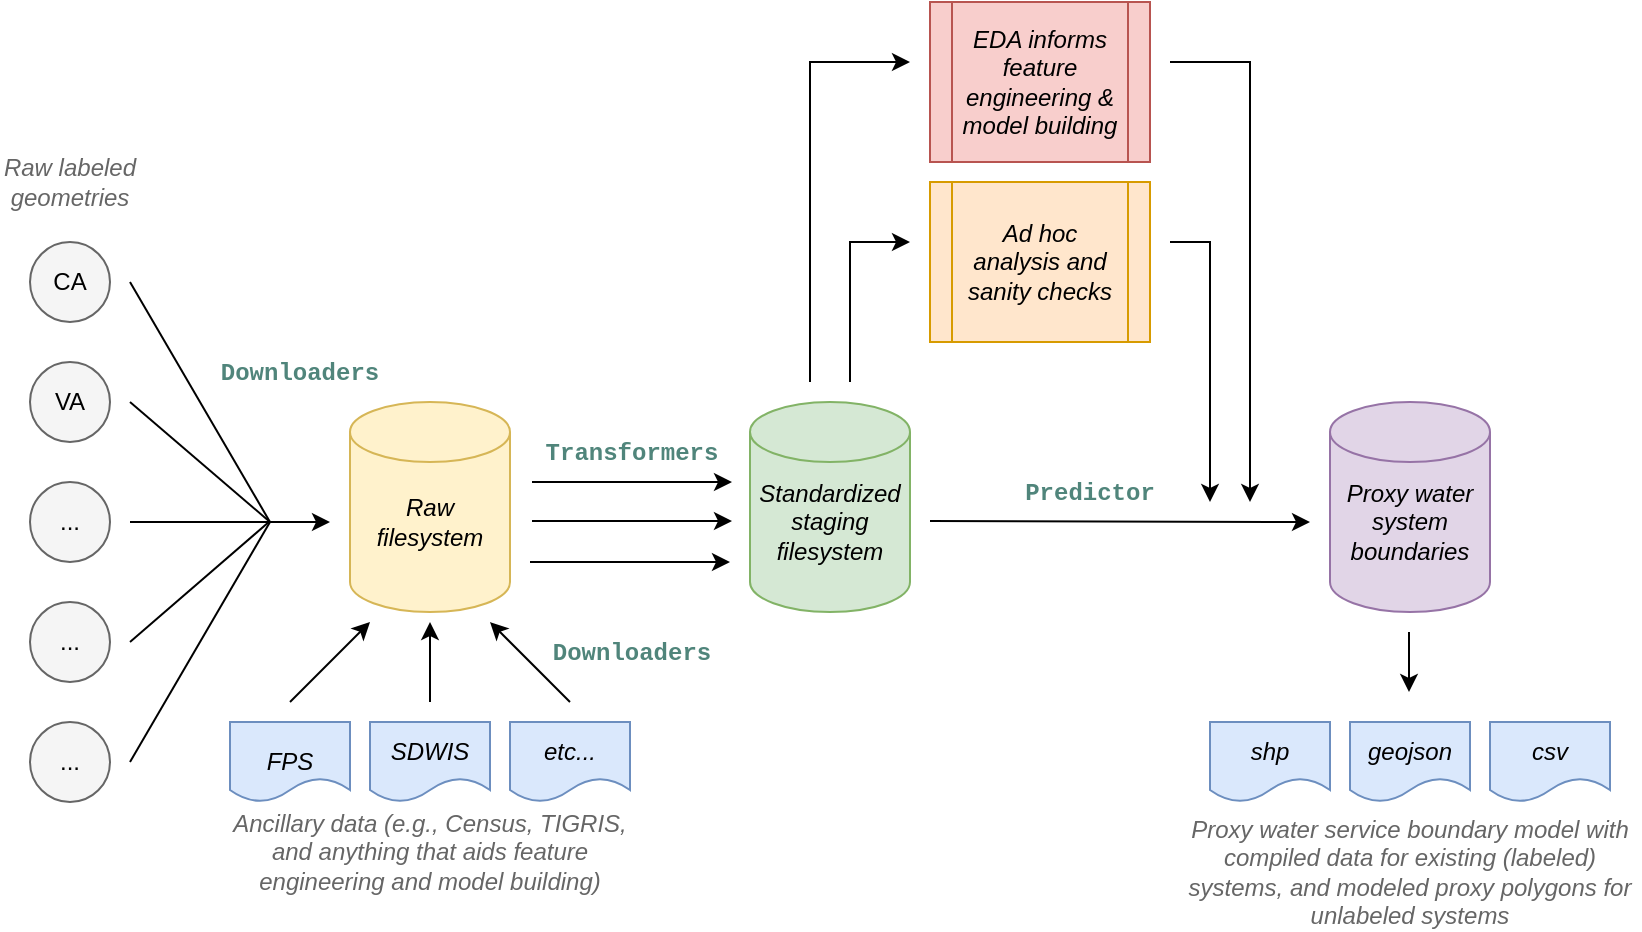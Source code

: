 <mxfile version="15.8.7" type="github">
  <diagram id="tJuNuwM7w041aLE-RxrF" name="Page-1">
    <mxGraphModel dx="1177" dy="727" grid="1" gridSize="10" guides="1" tooltips="1" connect="1" arrows="1" fold="1" page="1" pageScale="1" pageWidth="850" pageHeight="1100" math="0" shadow="0">
      <root>
        <mxCell id="0" />
        <mxCell id="1" parent="0" />
        <mxCell id="s7t7nHPVm9k2qo2n3bWj-1" value="" style="ellipse;whiteSpace=wrap;html=1;aspect=fixed;fillColor=#f5f5f5;fontColor=#333333;strokeColor=#666666;" vertex="1" parent="1">
          <mxGeometry x="40" y="160" width="40" height="40" as="geometry" />
        </mxCell>
        <mxCell id="s7t7nHPVm9k2qo2n3bWj-2" value="" style="ellipse;whiteSpace=wrap;html=1;aspect=fixed;fillColor=#f5f5f5;fontColor=#333333;strokeColor=#666666;" vertex="1" parent="1">
          <mxGeometry x="40" y="220" width="40" height="40" as="geometry" />
        </mxCell>
        <mxCell id="s7t7nHPVm9k2qo2n3bWj-3" value="" style="ellipse;whiteSpace=wrap;html=1;aspect=fixed;fillColor=#f5f5f5;fontColor=#333333;strokeColor=#666666;" vertex="1" parent="1">
          <mxGeometry x="40" y="280" width="40" height="40" as="geometry" />
        </mxCell>
        <mxCell id="s7t7nHPVm9k2qo2n3bWj-4" value="" style="ellipse;whiteSpace=wrap;html=1;aspect=fixed;fillColor=#f5f5f5;fontColor=#333333;strokeColor=#666666;" vertex="1" parent="1">
          <mxGeometry x="40" y="340" width="40" height="40" as="geometry" />
        </mxCell>
        <mxCell id="s7t7nHPVm9k2qo2n3bWj-5" value="" style="ellipse;whiteSpace=wrap;html=1;aspect=fixed;fillColor=#f5f5f5;fontColor=#333333;strokeColor=#666666;" vertex="1" parent="1">
          <mxGeometry x="40" y="400" width="40" height="40" as="geometry" />
        </mxCell>
        <mxCell id="s7t7nHPVm9k2qo2n3bWj-7" value="" style="endArrow=none;html=1;rounded=0;" edge="1" parent="1">
          <mxGeometry width="50" height="50" relative="1" as="geometry">
            <mxPoint x="90" y="420" as="sourcePoint" />
            <mxPoint x="160" y="300" as="targetPoint" />
          </mxGeometry>
        </mxCell>
        <mxCell id="s7t7nHPVm9k2qo2n3bWj-8" value="" style="endArrow=none;html=1;rounded=0;" edge="1" parent="1">
          <mxGeometry width="50" height="50" relative="1" as="geometry">
            <mxPoint x="90" y="180" as="sourcePoint" />
            <mxPoint x="160" y="300" as="targetPoint" />
          </mxGeometry>
        </mxCell>
        <mxCell id="s7t7nHPVm9k2qo2n3bWj-9" value="" style="endArrow=none;html=1;rounded=0;" edge="1" parent="1">
          <mxGeometry width="50" height="50" relative="1" as="geometry">
            <mxPoint x="90" y="240" as="sourcePoint" />
            <mxPoint x="160" y="300" as="targetPoint" />
          </mxGeometry>
        </mxCell>
        <mxCell id="s7t7nHPVm9k2qo2n3bWj-10" value="" style="endArrow=none;html=1;rounded=0;" edge="1" parent="1">
          <mxGeometry width="50" height="50" relative="1" as="geometry">
            <mxPoint x="90" y="300" as="sourcePoint" />
            <mxPoint x="160" y="300" as="targetPoint" />
          </mxGeometry>
        </mxCell>
        <mxCell id="s7t7nHPVm9k2qo2n3bWj-11" value="" style="endArrow=none;html=1;rounded=0;" edge="1" parent="1">
          <mxGeometry width="50" height="50" relative="1" as="geometry">
            <mxPoint x="90" y="360" as="sourcePoint" />
            <mxPoint x="160" y="299.5" as="targetPoint" />
          </mxGeometry>
        </mxCell>
        <mxCell id="s7t7nHPVm9k2qo2n3bWj-12" value="" style="endArrow=classic;html=1;rounded=0;" edge="1" parent="1">
          <mxGeometry width="50" height="50" relative="1" as="geometry">
            <mxPoint x="160" y="300" as="sourcePoint" />
            <mxPoint x="190" y="300" as="targetPoint" />
          </mxGeometry>
        </mxCell>
        <mxCell id="s7t7nHPVm9k2qo2n3bWj-13" value="&lt;i&gt;Raw labeled geometries&lt;/i&gt;" style="text;html=1;strokeColor=none;fillColor=none;align=center;verticalAlign=middle;whiteSpace=wrap;rounded=0;fontColor=#666666;" vertex="1" parent="1">
          <mxGeometry x="25" y="115" width="70" height="30" as="geometry" />
        </mxCell>
        <mxCell id="s7t7nHPVm9k2qo2n3bWj-14" value="CA" style="text;html=1;strokeColor=none;fillColor=none;align=center;verticalAlign=middle;whiteSpace=wrap;rounded=0;" vertex="1" parent="1">
          <mxGeometry x="30" y="165" width="60" height="30" as="geometry" />
        </mxCell>
        <mxCell id="s7t7nHPVm9k2qo2n3bWj-15" value="VA" style="text;html=1;strokeColor=none;fillColor=none;align=center;verticalAlign=middle;whiteSpace=wrap;rounded=0;" vertex="1" parent="1">
          <mxGeometry x="30" y="222.5" width="60" height="35" as="geometry" />
        </mxCell>
        <mxCell id="s7t7nHPVm9k2qo2n3bWj-16" value="&lt;b&gt;&lt;font face=&quot;Courier New&quot;&gt;Downloaders&lt;/font&gt;&lt;/b&gt;" style="text;html=1;strokeColor=none;fillColor=none;align=center;verticalAlign=middle;whiteSpace=wrap;rounded=0;fontColor=#50857B;" vertex="1" parent="1">
          <mxGeometry x="145" y="210" width="60" height="30" as="geometry" />
        </mxCell>
        <mxCell id="s7t7nHPVm9k2qo2n3bWj-17" value="" style="shape=cylinder3;whiteSpace=wrap;html=1;boundedLbl=1;backgroundOutline=1;size=15;fillColor=#fff2cc;strokeColor=#d6b656;" vertex="1" parent="1">
          <mxGeometry x="200" y="240" width="80" height="105" as="geometry" />
        </mxCell>
        <mxCell id="s7t7nHPVm9k2qo2n3bWj-18" value="&lt;i&gt;Raw&lt;br&gt;filesystem&lt;/i&gt;" style="text;html=1;strokeColor=none;fillColor=none;align=center;verticalAlign=middle;whiteSpace=wrap;rounded=0;" vertex="1" parent="1">
          <mxGeometry x="205" y="285" width="70" height="30" as="geometry" />
        </mxCell>
        <mxCell id="s7t7nHPVm9k2qo2n3bWj-29" value="" style="shape=document;whiteSpace=wrap;html=1;boundedLbl=1;fillColor=#dae8fc;strokeColor=#6c8ebf;" vertex="1" parent="1">
          <mxGeometry x="140" y="400" width="60" height="40" as="geometry" />
        </mxCell>
        <mxCell id="s7t7nHPVm9k2qo2n3bWj-30" value="" style="shape=document;whiteSpace=wrap;html=1;boundedLbl=1;fillColor=#dae8fc;strokeColor=#6c8ebf;" vertex="1" parent="1">
          <mxGeometry x="210" y="400" width="60" height="40" as="geometry" />
        </mxCell>
        <mxCell id="s7t7nHPVm9k2qo2n3bWj-31" value="" style="shape=document;whiteSpace=wrap;html=1;boundedLbl=1;fillColor=#dae8fc;strokeColor=#6c8ebf;" vertex="1" parent="1">
          <mxGeometry x="280" y="400" width="60" height="40" as="geometry" />
        </mxCell>
        <mxCell id="s7t7nHPVm9k2qo2n3bWj-33" value="" style="endArrow=classic;html=1;rounded=0;" edge="1" parent="1">
          <mxGeometry width="50" height="50" relative="1" as="geometry">
            <mxPoint x="170" y="390" as="sourcePoint" />
            <mxPoint x="210" y="350" as="targetPoint" />
          </mxGeometry>
        </mxCell>
        <mxCell id="s7t7nHPVm9k2qo2n3bWj-34" value="" style="endArrow=classic;html=1;rounded=0;" edge="1" parent="1">
          <mxGeometry width="50" height="50" relative="1" as="geometry">
            <mxPoint x="310" y="390" as="sourcePoint" />
            <mxPoint x="270" y="350" as="targetPoint" />
          </mxGeometry>
        </mxCell>
        <mxCell id="s7t7nHPVm9k2qo2n3bWj-35" value="" style="endArrow=classic;html=1;rounded=0;" edge="1" parent="1">
          <mxGeometry width="50" height="50" relative="1" as="geometry">
            <mxPoint x="240" y="390" as="sourcePoint" />
            <mxPoint x="240" y="350" as="targetPoint" />
          </mxGeometry>
        </mxCell>
        <mxCell id="s7t7nHPVm9k2qo2n3bWj-36" value="&lt;i&gt;Ancillary data (e.g., Census, TIGRIS, and anything that aids feature engineering and model building)&lt;/i&gt;" style="text;html=1;strokeColor=none;fillColor=none;align=center;verticalAlign=middle;whiteSpace=wrap;rounded=0;fontColor=#666666;" vertex="1" parent="1">
          <mxGeometry x="140" y="450" width="200" height="30" as="geometry" />
        </mxCell>
        <mxCell id="s7t7nHPVm9k2qo2n3bWj-37" value="&lt;i&gt;FPS&lt;/i&gt;" style="text;html=1;strokeColor=none;fillColor=none;align=center;verticalAlign=middle;whiteSpace=wrap;rounded=0;" vertex="1" parent="1">
          <mxGeometry x="145" y="400" width="50" height="40" as="geometry" />
        </mxCell>
        <mxCell id="s7t7nHPVm9k2qo2n3bWj-38" value="&lt;i&gt;SDWIS&lt;/i&gt;" style="text;html=1;strokeColor=none;fillColor=none;align=center;verticalAlign=middle;whiteSpace=wrap;rounded=0;" vertex="1" parent="1">
          <mxGeometry x="215" y="400" width="50" height="30" as="geometry" />
        </mxCell>
        <mxCell id="s7t7nHPVm9k2qo2n3bWj-39" value="&lt;i&gt;etc...&lt;/i&gt;" style="text;html=1;strokeColor=none;fillColor=none;align=center;verticalAlign=middle;whiteSpace=wrap;rounded=0;" vertex="1" parent="1">
          <mxGeometry x="285" y="400" width="50" height="30" as="geometry" />
        </mxCell>
        <mxCell id="s7t7nHPVm9k2qo2n3bWj-42" value="" style="endArrow=classic;html=1;rounded=0;" edge="1" parent="1">
          <mxGeometry width="50" height="50" relative="1" as="geometry">
            <mxPoint x="291" y="280" as="sourcePoint" />
            <mxPoint x="391" y="280" as="targetPoint" />
          </mxGeometry>
        </mxCell>
        <mxCell id="s7t7nHPVm9k2qo2n3bWj-43" value="" style="endArrow=classic;html=1;rounded=0;" edge="1" parent="1">
          <mxGeometry width="50" height="50" relative="1" as="geometry">
            <mxPoint x="291" y="299.5" as="sourcePoint" />
            <mxPoint x="391" y="299.5" as="targetPoint" />
          </mxGeometry>
        </mxCell>
        <mxCell id="s7t7nHPVm9k2qo2n3bWj-44" value="" style="endArrow=classic;html=1;rounded=0;" edge="1" parent="1">
          <mxGeometry width="50" height="50" relative="1" as="geometry">
            <mxPoint x="290" y="320" as="sourcePoint" />
            <mxPoint x="390" y="320" as="targetPoint" />
          </mxGeometry>
        </mxCell>
        <mxCell id="s7t7nHPVm9k2qo2n3bWj-45" value="&lt;b&gt;&lt;font face=&quot;Courier New&quot;&gt;Transformers&lt;/font&gt;&lt;/b&gt;" style="text;html=1;strokeColor=none;fillColor=none;align=center;verticalAlign=middle;whiteSpace=wrap;rounded=0;fontColor=#50857B;" vertex="1" parent="1">
          <mxGeometry x="311" y="250" width="60" height="30" as="geometry" />
        </mxCell>
        <mxCell id="s7t7nHPVm9k2qo2n3bWj-46" value="" style="shape=cylinder3;whiteSpace=wrap;html=1;boundedLbl=1;backgroundOutline=1;size=15;fillColor=#d5e8d4;strokeColor=#82b366;" vertex="1" parent="1">
          <mxGeometry x="400" y="240" width="80" height="105" as="geometry" />
        </mxCell>
        <mxCell id="s7t7nHPVm9k2qo2n3bWj-47" value="&lt;i&gt;Standardized&lt;br&gt;staging filesystem&lt;/i&gt;" style="text;html=1;strokeColor=none;fillColor=none;align=center;verticalAlign=middle;whiteSpace=wrap;rounded=0;" vertex="1" parent="1">
          <mxGeometry x="405" y="285" width="70" height="30" as="geometry" />
        </mxCell>
        <mxCell id="s7t7nHPVm9k2qo2n3bWj-48" value="" style="endArrow=classic;html=1;rounded=0;" edge="1" parent="1">
          <mxGeometry width="50" height="50" relative="1" as="geometry">
            <mxPoint x="450" y="230" as="sourcePoint" />
            <mxPoint x="480" y="160" as="targetPoint" />
            <Array as="points">
              <mxPoint x="450" y="160" />
            </Array>
          </mxGeometry>
        </mxCell>
        <mxCell id="s7t7nHPVm9k2qo2n3bWj-50" value="" style="shape=process;whiteSpace=wrap;html=1;backgroundOutline=1;fontFamily=Courier New;fillColor=#ffe6cc;strokeColor=#d79b00;" vertex="1" parent="1">
          <mxGeometry x="490" y="130" width="110" height="80" as="geometry" />
        </mxCell>
        <mxCell id="s7t7nHPVm9k2qo2n3bWj-51" value="&lt;i&gt;Ad hoc analysis and sanity checks&lt;/i&gt;" style="text;html=1;strokeColor=none;fillColor=none;align=center;verticalAlign=middle;whiteSpace=wrap;rounded=0;" vertex="1" parent="1">
          <mxGeometry x="505" y="155" width="80" height="30" as="geometry" />
        </mxCell>
        <mxCell id="s7t7nHPVm9k2qo2n3bWj-53" value="" style="endArrow=classic;html=1;rounded=0;" edge="1" parent="1">
          <mxGeometry width="50" height="50" relative="1" as="geometry">
            <mxPoint x="430" y="230" as="sourcePoint" />
            <mxPoint x="480" y="70" as="targetPoint" />
            <Array as="points">
              <mxPoint x="430" y="70" />
            </Array>
          </mxGeometry>
        </mxCell>
        <mxCell id="s7t7nHPVm9k2qo2n3bWj-55" value="" style="shape=process;whiteSpace=wrap;html=1;backgroundOutline=1;fontFamily=Courier New;fillColor=#f8cecc;strokeColor=#b85450;" vertex="1" parent="1">
          <mxGeometry x="490" y="40" width="110" height="80" as="geometry" />
        </mxCell>
        <mxCell id="s7t7nHPVm9k2qo2n3bWj-56" value="&lt;i&gt;EDA informs feature engineering &amp;amp; model building&lt;/i&gt;" style="text;html=1;strokeColor=none;fillColor=none;align=center;verticalAlign=middle;whiteSpace=wrap;rounded=0;" vertex="1" parent="1">
          <mxGeometry x="501.25" y="67.5" width="87.5" height="25" as="geometry" />
        </mxCell>
        <mxCell id="s7t7nHPVm9k2qo2n3bWj-57" value="" style="endArrow=classic;html=1;rounded=0;" edge="1" parent="1">
          <mxGeometry width="50" height="50" relative="1" as="geometry">
            <mxPoint x="490" y="299.5" as="sourcePoint" />
            <mxPoint x="680" y="300" as="targetPoint" />
          </mxGeometry>
        </mxCell>
        <mxCell id="s7t7nHPVm9k2qo2n3bWj-58" value="&lt;b&gt;&lt;font face=&quot;Courier New&quot;&gt;Predictor&lt;/font&gt;&lt;/b&gt;" style="text;html=1;strokeColor=none;fillColor=none;align=center;verticalAlign=middle;whiteSpace=wrap;rounded=0;fontColor=#50857B;" vertex="1" parent="1">
          <mxGeometry x="540" y="270" width="60" height="30" as="geometry" />
        </mxCell>
        <mxCell id="s7t7nHPVm9k2qo2n3bWj-59" value="" style="shape=cylinder3;whiteSpace=wrap;html=1;boundedLbl=1;backgroundOutline=1;size=15;fillColor=#e1d5e7;strokeColor=#9673a6;" vertex="1" parent="1">
          <mxGeometry x="690" y="240" width="80" height="105" as="geometry" />
        </mxCell>
        <mxCell id="s7t7nHPVm9k2qo2n3bWj-60" value="&lt;i&gt;Proxy water system boundaries&lt;/i&gt;" style="text;html=1;strokeColor=none;fillColor=none;align=center;verticalAlign=middle;whiteSpace=wrap;rounded=0;" vertex="1" parent="1">
          <mxGeometry x="695" y="285" width="70" height="30" as="geometry" />
        </mxCell>
        <mxCell id="s7t7nHPVm9k2qo2n3bWj-61" value="" style="endArrow=classic;html=1;rounded=0;" edge="1" parent="1">
          <mxGeometry width="50" height="50" relative="1" as="geometry">
            <mxPoint x="610" y="70" as="sourcePoint" />
            <mxPoint x="650" y="290" as="targetPoint" />
            <Array as="points">
              <mxPoint x="650" y="70" />
            </Array>
          </mxGeometry>
        </mxCell>
        <mxCell id="s7t7nHPVm9k2qo2n3bWj-63" value="" style="endArrow=classic;html=1;rounded=0;" edge="1" parent="1">
          <mxGeometry width="50" height="50" relative="1" as="geometry">
            <mxPoint x="610" y="160" as="sourcePoint" />
            <mxPoint x="630" y="290" as="targetPoint" />
            <Array as="points">
              <mxPoint x="630" y="160" />
            </Array>
          </mxGeometry>
        </mxCell>
        <mxCell id="s7t7nHPVm9k2qo2n3bWj-64" value="" style="endArrow=classic;html=1;rounded=0;" edge="1" parent="1">
          <mxGeometry width="50" height="50" relative="1" as="geometry">
            <mxPoint x="729.5" y="355" as="sourcePoint" />
            <mxPoint x="729.5" y="385" as="targetPoint" />
          </mxGeometry>
        </mxCell>
        <mxCell id="s7t7nHPVm9k2qo2n3bWj-72" value="" style="shape=document;whiteSpace=wrap;html=1;boundedLbl=1;fillColor=#dae8fc;strokeColor=#6c8ebf;" vertex="1" parent="1">
          <mxGeometry x="630" y="400" width="60" height="40" as="geometry" />
        </mxCell>
        <mxCell id="s7t7nHPVm9k2qo2n3bWj-73" value="" style="shape=document;whiteSpace=wrap;html=1;boundedLbl=1;fillColor=#dae8fc;strokeColor=#6c8ebf;" vertex="1" parent="1">
          <mxGeometry x="700" y="400" width="60" height="40" as="geometry" />
        </mxCell>
        <mxCell id="s7t7nHPVm9k2qo2n3bWj-74" value="" style="shape=document;whiteSpace=wrap;html=1;boundedLbl=1;fillColor=#dae8fc;strokeColor=#6c8ebf;" vertex="1" parent="1">
          <mxGeometry x="770" y="400" width="60" height="40" as="geometry" />
        </mxCell>
        <mxCell id="s7t7nHPVm9k2qo2n3bWj-75" value="&lt;i&gt;Proxy water service boundary model with compiled data for existing (labeled) systems, and modeled proxy polygons for unlabeled systems&lt;/i&gt;" style="text;html=1;strokeColor=none;fillColor=none;align=center;verticalAlign=middle;whiteSpace=wrap;rounded=0;fontColor=#666666;" vertex="1" parent="1">
          <mxGeometry x="615" y="460" width="230" height="30" as="geometry" />
        </mxCell>
        <mxCell id="s7t7nHPVm9k2qo2n3bWj-76" value="&lt;i&gt;shp&lt;/i&gt;" style="text;html=1;strokeColor=none;fillColor=none;align=center;verticalAlign=middle;whiteSpace=wrap;rounded=0;" vertex="1" parent="1">
          <mxGeometry x="635" y="395" width="50" height="40" as="geometry" />
        </mxCell>
        <mxCell id="s7t7nHPVm9k2qo2n3bWj-77" value="&lt;i&gt;geojson&lt;/i&gt;" style="text;html=1;strokeColor=none;fillColor=none;align=center;verticalAlign=middle;whiteSpace=wrap;rounded=0;" vertex="1" parent="1">
          <mxGeometry x="705" y="400" width="50" height="30" as="geometry" />
        </mxCell>
        <mxCell id="s7t7nHPVm9k2qo2n3bWj-78" value="&lt;i&gt;csv&lt;/i&gt;" style="text;html=1;strokeColor=none;fillColor=none;align=center;verticalAlign=middle;whiteSpace=wrap;rounded=0;" vertex="1" parent="1">
          <mxGeometry x="775" y="400" width="50" height="30" as="geometry" />
        </mxCell>
        <mxCell id="s7t7nHPVm9k2qo2n3bWj-80" value="&lt;b&gt;&lt;font face=&quot;Courier New&quot;&gt;Downloaders&lt;/font&gt;&lt;/b&gt;" style="text;html=1;strokeColor=none;fillColor=none;align=center;verticalAlign=middle;whiteSpace=wrap;rounded=0;fontColor=#50857B;" vertex="1" parent="1">
          <mxGeometry x="311" y="350" width="60" height="30" as="geometry" />
        </mxCell>
        <mxCell id="s7t7nHPVm9k2qo2n3bWj-81" value="..." style="text;html=1;strokeColor=none;fillColor=none;align=center;verticalAlign=middle;whiteSpace=wrap;rounded=0;" vertex="1" parent="1">
          <mxGeometry x="30" y="282.5" width="60" height="35" as="geometry" />
        </mxCell>
        <mxCell id="s7t7nHPVm9k2qo2n3bWj-82" value="..." style="text;html=1;strokeColor=none;fillColor=none;align=center;verticalAlign=middle;whiteSpace=wrap;rounded=0;" vertex="1" parent="1">
          <mxGeometry x="30" y="342.5" width="60" height="35" as="geometry" />
        </mxCell>
        <mxCell id="s7t7nHPVm9k2qo2n3bWj-83" value="..." style="text;html=1;strokeColor=none;fillColor=none;align=center;verticalAlign=middle;whiteSpace=wrap;rounded=0;" vertex="1" parent="1">
          <mxGeometry x="30" y="402.5" width="60" height="35" as="geometry" />
        </mxCell>
      </root>
    </mxGraphModel>
  </diagram>
</mxfile>
